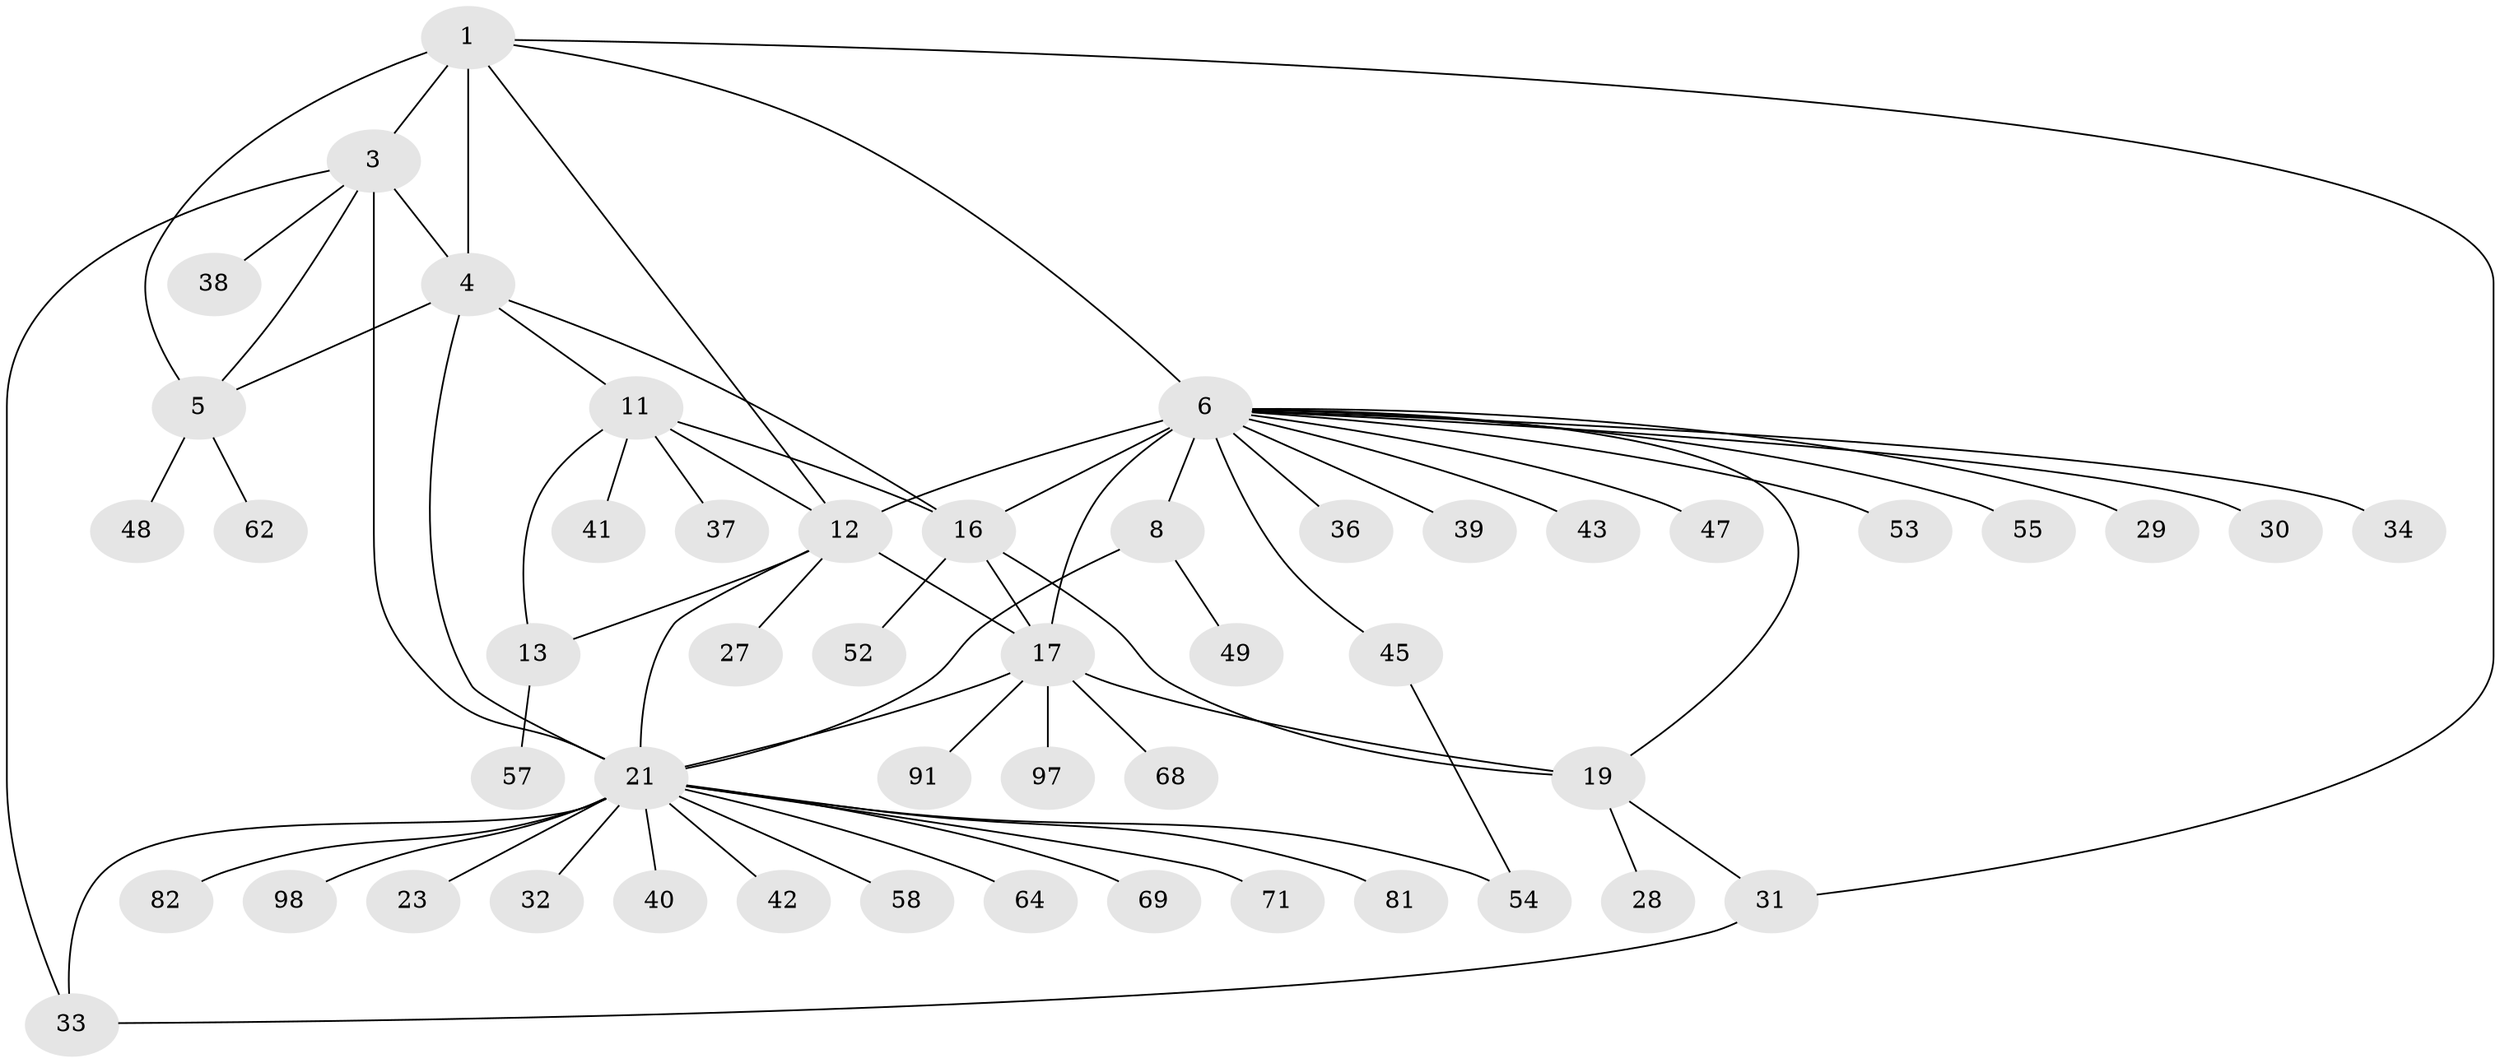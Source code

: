 // original degree distribution, {7: 0.07, 6: 0.06, 8: 0.03, 9: 0.03, 5: 0.06, 11: 0.01, 17: 0.01, 1: 0.57, 3: 0.03, 2: 0.13}
// Generated by graph-tools (version 1.1) at 2025/15/03/09/25 04:15:44]
// undirected, 50 vertices, 69 edges
graph export_dot {
graph [start="1"]
  node [color=gray90,style=filled];
  1 [super="+2+100+79"];
  3 [super="+96"];
  4;
  5;
  6 [super="+18+7+93+35"];
  8 [super="+10"];
  11 [super="+46+14"];
  12 [super="+26+77"];
  13;
  16 [super="+20"];
  17;
  19 [super="+89"];
  21 [super="+25+73+22"];
  23 [super="+90+80"];
  27;
  28;
  29;
  30;
  31;
  32 [super="+59+51"];
  33 [super="+66+74"];
  34;
  36;
  37;
  38;
  39;
  40;
  41;
  42;
  43;
  45;
  47 [super="+75"];
  48;
  49 [super="+65"];
  52;
  53;
  54;
  55;
  57;
  58;
  62;
  64;
  68;
  69 [super="+72"];
  71;
  81;
  82;
  91;
  97;
  98;
  1 -- 3 [weight=2];
  1 -- 4 [weight=2];
  1 -- 5 [weight=2];
  1 -- 6;
  1 -- 31;
  1 -- 12;
  3 -- 4;
  3 -- 5;
  3 -- 33;
  3 -- 38;
  3 -- 21;
  4 -- 5;
  4 -- 11;
  4 -- 16;
  4 -- 21;
  5 -- 48;
  5 -- 62;
  6 -- 8 [weight=6];
  6 -- 34;
  6 -- 43;
  6 -- 45;
  6 -- 47;
  6 -- 16 [weight=2];
  6 -- 17;
  6 -- 19;
  6 -- 53;
  6 -- 29;
  6 -- 30;
  6 -- 36;
  6 -- 39;
  6 -- 12;
  6 -- 55;
  8 -- 21;
  8 -- 49;
  11 -- 12 [weight=3];
  11 -- 13 [weight=3];
  11 -- 16;
  11 -- 37;
  11 -- 41;
  12 -- 13;
  12 -- 27;
  12 -- 21;
  12 -- 17;
  13 -- 57;
  16 -- 17 [weight=2];
  16 -- 19 [weight=2];
  16 -- 52;
  17 -- 19;
  17 -- 21;
  17 -- 68;
  17 -- 91;
  17 -- 97;
  19 -- 28;
  19 -- 31;
  21 -- 23 [weight=4];
  21 -- 33 [weight=2];
  21 -- 64;
  21 -- 32;
  21 -- 98;
  21 -- 69;
  21 -- 71;
  21 -- 40;
  21 -- 42;
  21 -- 81;
  21 -- 82;
  21 -- 54;
  21 -- 58;
  31 -- 33;
  45 -- 54;
}
